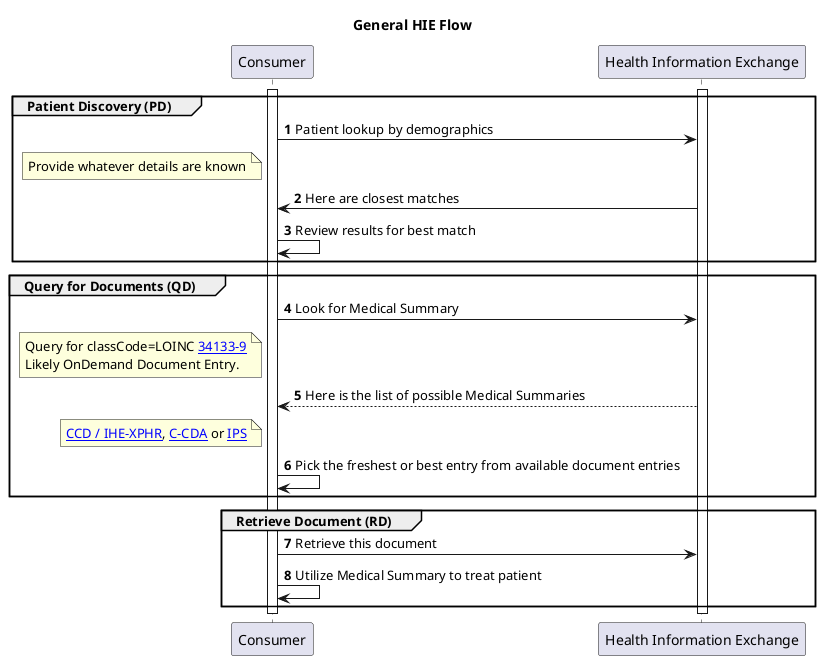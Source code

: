 @startuml
skinparam svgDimensionStyle false
title General HIE Flow
participant "Consumer" as Consumer
participant "Health Information Exchange" as HIE [[https://profiles.ihe.net/ITI/HIE-Whitepaper/index.html HIE-Whitepaper]]
autonumber
activate Consumer
activate HIE

group Patient Discovery (PD)
Consumer -> HIE: Patient lookup by demographics
Note left of Consumer: Provide whatever details are known
Consumer <- HIE: Here are closest matches
Consumer -> Consumer: Review results for best match
end group

group Query for Documents (QD)
Consumer -> HIE: Look for Medical Summary
Note left of Consumer: Query for classCode=LOINC [[https://loinc.org/34133-9/ 34133-9]]\nLikely OnDemand Document Entry.
Consumer <-- HIE: Here is the list of possible Medical Summaries
Note left of Consumer: [[https://www.ihe.net/uploadedFiles/Documents/PCC/IHE_PCC_TF_Vol1.pdf#nameddest=4_Exchange_of_Personal_Health_R CCD / IHE-XPHR]], [[https://www.hl7.org/ccdasearch/ C-CDA]] or [[https://hl7.org/fhir/uv/ips/ IPS]]
Consumer -> Consumer: Pick the freshest or best entry from available document entries
end group

group Retrieve Document (RD)
Consumer -> HIE: Retrieve this document
Consumer -> Consumer: Utilize Medical Summary to treat patient
end group

deactivate HIE
deactivate Consumer

@enduml

